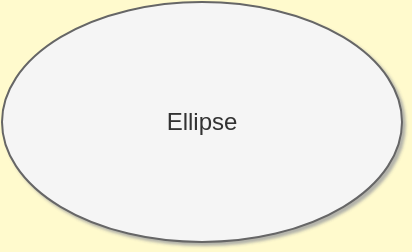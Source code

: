 <mxfile>
  <diagram id="EJc" name="Normal">
    <mxGraphModel dx="0" dy="0" background="#FFFACD" grid="0" gridSize="10" guides="1" tooltips="1" connect="1" arrows="1" fold="1" page="1" pageScale="1" pageWidth="1169" pageHeight="827" math="0" shadow="1">
      <root>
        <mxCell id="page_root_"/>
        <mxCell id="node_root_"/>
        <mxCell id="EJc-3" value="Square" style="whiteSpace=wrap;html=1;fillColor=#f5f5f5;strokeColor=#666666;fontColor=#333333" vertex="1" parent="EJc-B">
          <mxGeometry x="0" y="0" width="160" height="160" as="geometry"/>
        </mxCell>
        <mxCell id="EJc-4" value="Rectangle" style="whiteSpace=wrap;html=1;fillColor=#f5f5f5;strokeColor=#666666;fontColor=#333333" vertex="1" parent="EJc-B">
          <mxGeometry x="0" y="0" width="200" height="120" as="geometry"/>
        </mxCell>
        <mxCell id="EJc-5" value="Rectangle (Rounded)" style="whiteSpace=wrap;html=1;rounded=1;fillColor=#f5f5f5;strokeColor=#666666;fontColor=#333333" vertex="1" parent="EJc-B">
          <mxGeometry x="0" y="0" width="200" height="120" as="geometry"/>
        </mxCell>
        <mxCell id="EJc-6" value="Circle" style="ellipse;whiteSpace=wrap;html=1;fillColor=#f5f5f5;strokeColor=#666666;fontColor=#333333" vertex="1" parent="EJc-B">
          <mxGeometry x="0" y="0" width="160" height="160" as="geometry"/>
        </mxCell>
        <mxCell id="EJc-7" value="Process" style="shape=process;whiteSpace=wrap;html=1;fillColor=#f5f5f5;strokeColor=#666666;fontColor=#333333" vertex="1" parent="EJc-B">
          <mxGeometry x="0" y="0" width="200" height="120" as="geometry"/>
        </mxCell>
        <mxCell id="EJc-8" value="Ellipse" style="ellipse;whiteSpace=wrap;html=1;fillColor=#f5f5f5;strokeColor=#666666;fontColor=#333333" vertex="1" parent="EJc-B">
          <mxGeometry x="0" y="0" width="200" height="120" as="geometry"/>
        </mxCell>
      </root>
    </mxGraphModel>
  </diagram>
  <diagram id="Frc" name="Sketch">
    <mxGraphModel dx="0" dy="0" background="#FFFACD" grid="0" gridSize="10" guides="1" tooltips="1" connect="1" arrows="1" fold="1" page="1" pageScale="1" pageWidth="1169" pageHeight="827" math="0" shadow="0">
      <root>
        <mxCell id="page_root_"/>
        <mxCell id="node_root_"/>
        <mxCell id="Frc-3" value="" style="whiteSpace=wrap;html=1;sketch=1;fillColor=#f5f5f5;strokeColor=#666666;fontColor=#333333" vertex="1" parent="Frc-B">
          <mxGeometry x="0" y="0" width="160" height="160" as="geometry"/>
        </mxCell>
        <mxCell id="Frc-4" value="" style="whiteSpace=wrap;html=1;sketch=1;fillColor=#f5f5f5;strokeColor=#666666;fontColor=#333333" vertex="1" parent="Frc-B">
          <mxGeometry x="0" y="0" width="200" height="120" as="geometry"/>
        </mxCell>
        <mxCell id="Frc-5" value="" style="whiteSpace=wrap;html=1;rounded=1;sketch=1;fillColor=#f5f5f5;strokeColor=#666666;fontColor=#333333" vertex="1" parent="Frc-B">
          <mxGeometry x="0" y="0" width="200" height="120" as="geometry"/>
        </mxCell>
      </root>
    </mxGraphModel>
  </diagram>
</mxfile>